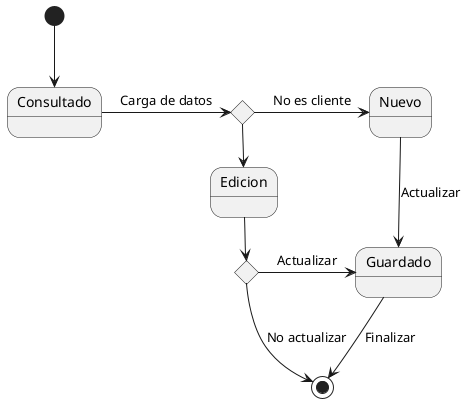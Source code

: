 @startuml

state c <<choice>>
state d <<choice>>

[*] --> Consultado

Consultado -right-> c: Carga de datos
c -right-> Edicion : Es cliente
c -right-> Nuevo : No es cliente
Edicion -right-> d: Validar datos
d -right-> Guardado : Actualizar
d --> [*]: No actualizar
Nuevo --> Guardado : Actualizar

Guardado --> [*]: Finalizar

@enduml
